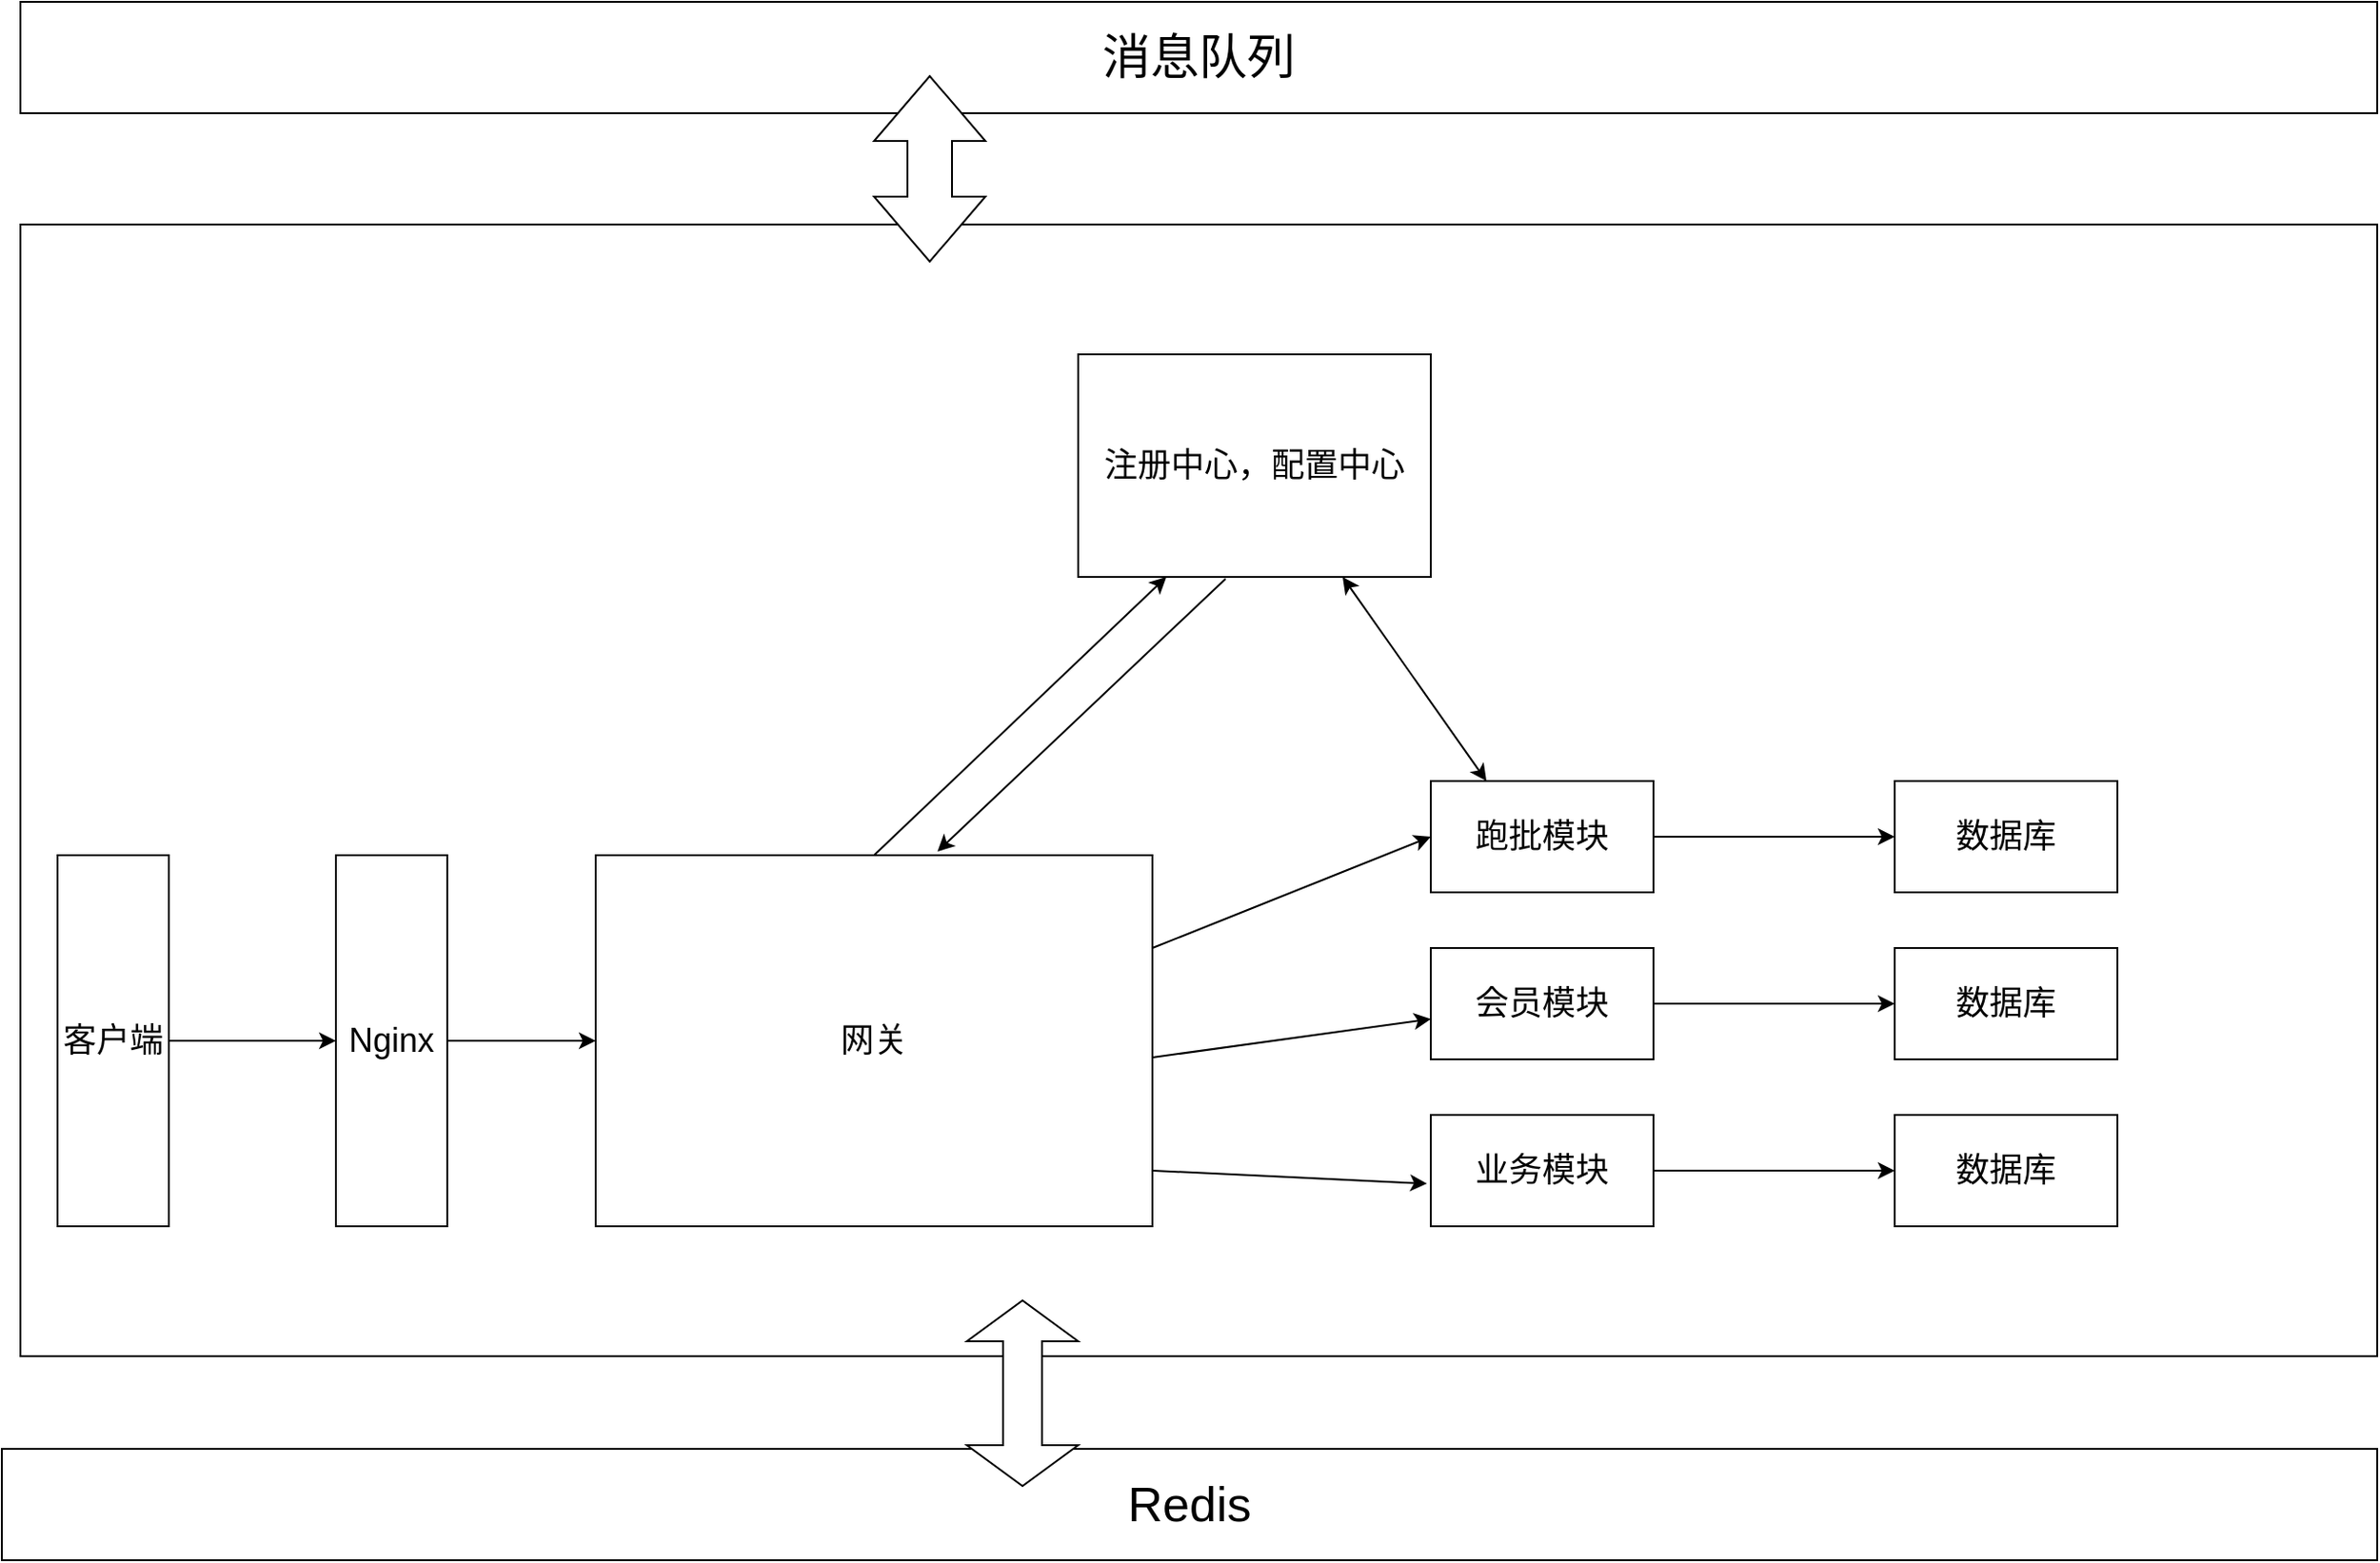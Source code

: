 <mxfile version="22.1.3" type="github">
  <diagram name="第 1 页" id="Y27yjv-khRq0Be3qKuFT">
    <mxGraphModel dx="2049" dy="1129" grid="1" gridSize="10" guides="1" tooltips="1" connect="1" arrows="1" fold="1" page="1" pageScale="1" pageWidth="3300" pageHeight="4681" math="0" shadow="0">
      <root>
        <mxCell id="0" />
        <mxCell id="1" parent="0" />
        <mxCell id="4OognJR8gr3WCAeyfZyT-52" value="" style="rounded=0;whiteSpace=wrap;html=1;" vertex="1" parent="1">
          <mxGeometry x="130" y="210" width="1270" height="610" as="geometry" />
        </mxCell>
        <mxCell id="4OognJR8gr3WCAeyfZyT-4" value="&lt;font style=&quot;font-size: 18px;&quot;&gt;客户端&lt;/font&gt;" style="rounded=0;whiteSpace=wrap;html=1;direction=south;" vertex="1" parent="1">
          <mxGeometry x="150" y="550" width="60" height="200" as="geometry" />
        </mxCell>
        <mxCell id="4OognJR8gr3WCAeyfZyT-5" value="" style="endArrow=classic;html=1;rounded=0;" edge="1" parent="1" source="4OognJR8gr3WCAeyfZyT-4" target="4OognJR8gr3WCAeyfZyT-6">
          <mxGeometry width="50" height="50" relative="1" as="geometry">
            <mxPoint x="450" y="660" as="sourcePoint" />
            <mxPoint x="290" y="645" as="targetPoint" />
          </mxGeometry>
        </mxCell>
        <mxCell id="4OognJR8gr3WCAeyfZyT-6" value="&lt;font style=&quot;font-size: 18px;&quot;&gt;Nginx&lt;/font&gt;" style="rounded=0;whiteSpace=wrap;html=1;direction=south;" vertex="1" parent="1">
          <mxGeometry x="300" y="550" width="60" height="200" as="geometry" />
        </mxCell>
        <mxCell id="4OognJR8gr3WCAeyfZyT-8" value="" style="endArrow=classic;html=1;rounded=0;exitX=0.5;exitY=0;exitDx=0;exitDy=0;" edge="1" parent="1" source="4OognJR8gr3WCAeyfZyT-6">
          <mxGeometry width="50" height="50" relative="1" as="geometry">
            <mxPoint x="490" y="700" as="sourcePoint" />
            <mxPoint x="440" y="650" as="targetPoint" />
          </mxGeometry>
        </mxCell>
        <mxCell id="4OognJR8gr3WCAeyfZyT-9" value="&lt;font style=&quot;font-size: 18px;&quot;&gt;网关&lt;/font&gt;" style="rounded=0;whiteSpace=wrap;html=1;direction=south;" vertex="1" parent="1">
          <mxGeometry x="440" y="550" width="300" height="200" as="geometry" />
        </mxCell>
        <mxCell id="4OognJR8gr3WCAeyfZyT-13" value="&lt;font style=&quot;font-size: 18px;&quot;&gt;跑批模块&lt;/font&gt;" style="rounded=0;whiteSpace=wrap;html=1;" vertex="1" parent="1">
          <mxGeometry x="890" y="510" width="120" height="60" as="geometry" />
        </mxCell>
        <mxCell id="4OognJR8gr3WCAeyfZyT-14" value="&lt;font style=&quot;font-size: 18px;&quot;&gt;会员模块&lt;/font&gt;" style="rounded=0;whiteSpace=wrap;html=1;" vertex="1" parent="1">
          <mxGeometry x="890" y="600" width="120" height="60" as="geometry" />
        </mxCell>
        <mxCell id="4OognJR8gr3WCAeyfZyT-15" value="&lt;font style=&quot;font-size: 18px;&quot;&gt;业务模块&lt;/font&gt;" style="rounded=0;whiteSpace=wrap;html=1;" vertex="1" parent="1">
          <mxGeometry x="890" y="690" width="120" height="60" as="geometry" />
        </mxCell>
        <mxCell id="4OognJR8gr3WCAeyfZyT-37" value="" style="endArrow=classic;html=1;rounded=0;exitX=1;exitY=0.5;exitDx=0;exitDy=0;" edge="1" parent="1" source="4OognJR8gr3WCAeyfZyT-13">
          <mxGeometry width="50" height="50" relative="1" as="geometry">
            <mxPoint x="840" y="600" as="sourcePoint" />
            <mxPoint x="1140" y="540" as="targetPoint" />
          </mxGeometry>
        </mxCell>
        <mxCell id="4OognJR8gr3WCAeyfZyT-38" value="&lt;font style=&quot;font-size: 18px;&quot;&gt;数据库&lt;/font&gt;" style="rounded=0;whiteSpace=wrap;html=1;" vertex="1" parent="1">
          <mxGeometry x="1140" y="510" width="120" height="60" as="geometry" />
        </mxCell>
        <mxCell id="4OognJR8gr3WCAeyfZyT-39" value="&lt;font style=&quot;font-size: 18px;&quot;&gt;数据库&lt;/font&gt;" style="rounded=0;whiteSpace=wrap;html=1;" vertex="1" parent="1">
          <mxGeometry x="1140" y="600" width="120" height="60" as="geometry" />
        </mxCell>
        <mxCell id="4OognJR8gr3WCAeyfZyT-40" value="&lt;font style=&quot;font-size: 18px;&quot;&gt;数据库&lt;/font&gt;" style="rounded=0;whiteSpace=wrap;html=1;" vertex="1" parent="1">
          <mxGeometry x="1140" y="690" width="120" height="60" as="geometry" />
        </mxCell>
        <mxCell id="4OognJR8gr3WCAeyfZyT-41" value="" style="endArrow=classic;html=1;rounded=0;entryX=0;entryY=0.5;entryDx=0;entryDy=0;exitX=1;exitY=0.5;exitDx=0;exitDy=0;" edge="1" parent="1" source="4OognJR8gr3WCAeyfZyT-14" target="4OognJR8gr3WCAeyfZyT-39">
          <mxGeometry width="50" height="50" relative="1" as="geometry">
            <mxPoint x="840" y="600" as="sourcePoint" />
            <mxPoint x="890" y="550" as="targetPoint" />
          </mxGeometry>
        </mxCell>
        <mxCell id="4OognJR8gr3WCAeyfZyT-42" value="" style="endArrow=classic;html=1;rounded=0;entryX=0;entryY=0.5;entryDx=0;entryDy=0;exitX=1;exitY=0.5;exitDx=0;exitDy=0;" edge="1" parent="1" source="4OognJR8gr3WCAeyfZyT-15" target="4OognJR8gr3WCAeyfZyT-40">
          <mxGeometry width="50" height="50" relative="1" as="geometry">
            <mxPoint x="840" y="600" as="sourcePoint" />
            <mxPoint x="890" y="550" as="targetPoint" />
          </mxGeometry>
        </mxCell>
        <mxCell id="4OognJR8gr3WCAeyfZyT-43" value="&lt;font style=&quot;font-size: 18px;&quot;&gt;注册中心，配置中心&lt;/font&gt;" style="rounded=0;whiteSpace=wrap;html=1;" vertex="1" parent="1">
          <mxGeometry x="700" y="280" width="190" height="120" as="geometry" />
        </mxCell>
        <mxCell id="4OognJR8gr3WCAeyfZyT-45" value="" style="endArrow=classic;html=1;rounded=0;exitX=0;exitY=0.5;exitDx=0;exitDy=0;entryX=0.25;entryY=1;entryDx=0;entryDy=0;" edge="1" parent="1" source="4OognJR8gr3WCAeyfZyT-9" target="4OognJR8gr3WCAeyfZyT-43">
          <mxGeometry width="50" height="50" relative="1" as="geometry">
            <mxPoint x="630" y="610" as="sourcePoint" />
            <mxPoint x="680" y="560" as="targetPoint" />
          </mxGeometry>
        </mxCell>
        <mxCell id="4OognJR8gr3WCAeyfZyT-46" value="" style="endArrow=classic;html=1;rounded=0;exitX=0.418;exitY=1.008;exitDx=0;exitDy=0;exitPerimeter=0;entryX=-0.01;entryY=0.386;entryDx=0;entryDy=0;entryPerimeter=0;" edge="1" parent="1" source="4OognJR8gr3WCAeyfZyT-43" target="4OognJR8gr3WCAeyfZyT-9">
          <mxGeometry width="50" height="50" relative="1" as="geometry">
            <mxPoint x="630" y="610" as="sourcePoint" />
            <mxPoint x="680" y="560" as="targetPoint" />
          </mxGeometry>
        </mxCell>
        <mxCell id="4OognJR8gr3WCAeyfZyT-47" value="" style="endArrow=classic;html=1;rounded=0;exitX=0.25;exitY=0;exitDx=0;exitDy=0;entryX=0;entryY=0.5;entryDx=0;entryDy=0;" edge="1" parent="1" source="4OognJR8gr3WCAeyfZyT-9" target="4OognJR8gr3WCAeyfZyT-13">
          <mxGeometry width="50" height="50" relative="1" as="geometry">
            <mxPoint x="630" y="610" as="sourcePoint" />
            <mxPoint x="680" y="560" as="targetPoint" />
          </mxGeometry>
        </mxCell>
        <mxCell id="4OognJR8gr3WCAeyfZyT-48" value="" style="endArrow=classic;html=1;rounded=0;exitX=0.545;exitY=0;exitDx=0;exitDy=0;exitPerimeter=0;" edge="1" parent="1" source="4OognJR8gr3WCAeyfZyT-9" target="4OognJR8gr3WCAeyfZyT-14">
          <mxGeometry width="50" height="50" relative="1" as="geometry">
            <mxPoint x="630" y="610" as="sourcePoint" />
            <mxPoint x="680" y="560" as="targetPoint" />
          </mxGeometry>
        </mxCell>
        <mxCell id="4OognJR8gr3WCAeyfZyT-49" value="" style="endArrow=classic;html=1;rounded=0;exitX=0.85;exitY=0;exitDx=0;exitDy=0;exitPerimeter=0;entryX=-0.017;entryY=0.617;entryDx=0;entryDy=0;entryPerimeter=0;" edge="1" parent="1" source="4OognJR8gr3WCAeyfZyT-9" target="4OognJR8gr3WCAeyfZyT-15">
          <mxGeometry width="50" height="50" relative="1" as="geometry">
            <mxPoint x="630" y="610" as="sourcePoint" />
            <mxPoint x="680" y="560" as="targetPoint" />
          </mxGeometry>
        </mxCell>
        <mxCell id="4OognJR8gr3WCAeyfZyT-50" value="" style="endArrow=classic;startArrow=classic;html=1;rounded=0;entryX=0.25;entryY=0;entryDx=0;entryDy=0;exitX=0.75;exitY=1;exitDx=0;exitDy=0;" edge="1" parent="1" source="4OognJR8gr3WCAeyfZyT-43" target="4OognJR8gr3WCAeyfZyT-13">
          <mxGeometry width="50" height="50" relative="1" as="geometry">
            <mxPoint x="630" y="550" as="sourcePoint" />
            <mxPoint x="680" y="500" as="targetPoint" />
          </mxGeometry>
        </mxCell>
        <mxCell id="4OognJR8gr3WCAeyfZyT-51" value="&lt;font style=&quot;font-size: 26px;&quot;&gt;Redis&lt;/font&gt;" style="rounded=0;whiteSpace=wrap;html=1;" vertex="1" parent="1">
          <mxGeometry x="120" y="870" width="1280" height="60" as="geometry" />
        </mxCell>
        <mxCell id="4OognJR8gr3WCAeyfZyT-53" value="&lt;font style=&quot;font-size: 26px;&quot;&gt;消息队列&lt;/font&gt;" style="rounded=0;whiteSpace=wrap;html=1;" vertex="1" parent="1">
          <mxGeometry x="130" y="90" width="1270" height="60" as="geometry" />
        </mxCell>
        <mxCell id="4OognJR8gr3WCAeyfZyT-54" value="" style="html=1;shadow=0;dashed=0;align=center;verticalAlign=middle;shape=mxgraph.arrows2.twoWayArrow;dy=0.65;dx=22;direction=south;" vertex="1" parent="1">
          <mxGeometry x="640" y="790" width="60" height="100" as="geometry" />
        </mxCell>
        <mxCell id="4OognJR8gr3WCAeyfZyT-55" value="" style="html=1;shadow=0;dashed=0;align=center;verticalAlign=middle;shape=mxgraph.arrows2.twoWayArrow;dy=0.6;dx=35;direction=south;" vertex="1" parent="1">
          <mxGeometry x="590" y="130" width="60" height="100" as="geometry" />
        </mxCell>
      </root>
    </mxGraphModel>
  </diagram>
</mxfile>
